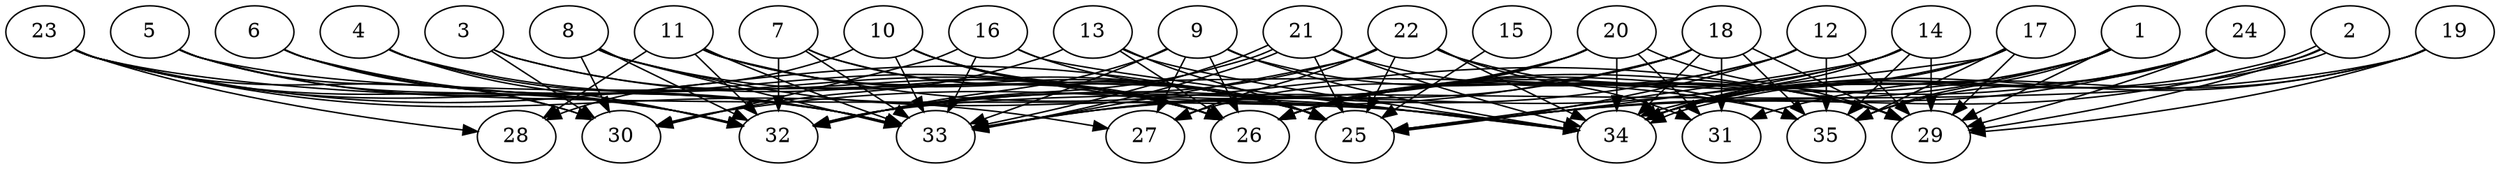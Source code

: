 // DAG automatically generated by daggen at Thu Oct  3 14:05:38 2019
// ./daggen --dot -n 35 --ccr 0.3 --fat 0.9 --regular 0.9 --density 0.7 --mindata 5242880 --maxdata 52428800 
digraph G {
  1 [size="128559787", alpha="0.00", expect_size="38567936"] 
  1 -> 25 [size ="38567936"]
  1 -> 26 [size ="38567936"]
  1 -> 29 [size ="38567936"]
  1 -> 34 [size ="38567936"]
  1 -> 35 [size ="38567936"]
  2 [size="157982720", alpha="0.13", expect_size="47394816"] 
  2 -> 25 [size ="47394816"]
  2 -> 29 [size ="47394816"]
  2 -> 34 [size ="47394816"]
  2 -> 34 [size ="47394816"]
  3 [size="121282560", alpha="0.15", expect_size="36384768"] 
  3 -> 25 [size ="36384768"]
  3 -> 26 [size ="36384768"]
  3 -> 30 [size ="36384768"]
  4 [size="79370240", alpha="0.09", expect_size="23811072"] 
  4 -> 26 [size ="23811072"]
  4 -> 32 [size ="23811072"]
  4 -> 33 [size ="23811072"]
  5 [size="85118293", alpha="0.02", expect_size="25535488"] 
  5 -> 30 [size ="25535488"]
  5 -> 32 [size ="25535488"]
  5 -> 33 [size ="25535488"]
  5 -> 35 [size ="25535488"]
  6 [size="69498880", alpha="0.09", expect_size="20849664"] 
  6 -> 26 [size ="20849664"]
  6 -> 32 [size ="20849664"]
  6 -> 33 [size ="20849664"]
  7 [size="62999893", alpha="0.10", expect_size="18899968"] 
  7 -> 25 [size ="18899968"]
  7 -> 26 [size ="18899968"]
  7 -> 32 [size ="18899968"]
  7 -> 33 [size ="18899968"]
  8 [size="118831787", alpha="0.02", expect_size="35649536"] 
  8 -> 25 [size ="35649536"]
  8 -> 30 [size ="35649536"]
  8 -> 32 [size ="35649536"]
  8 -> 33 [size ="35649536"]
  8 -> 34 [size ="35649536"]
  9 [size="145667413", alpha="0.02", expect_size="43700224"] 
  9 -> 26 [size ="43700224"]
  9 -> 27 [size ="43700224"]
  9 -> 32 [size ="43700224"]
  9 -> 33 [size ="43700224"]
  9 -> 34 [size ="43700224"]
  9 -> 35 [size ="43700224"]
  10 [size="55347200", alpha="0.16", expect_size="16604160"] 
  10 -> 25 [size ="16604160"]
  10 -> 26 [size ="16604160"]
  10 -> 28 [size ="16604160"]
  10 -> 33 [size ="16604160"]
  10 -> 34 [size ="16604160"]
  11 [size="92904107", alpha="0.05", expect_size="27871232"] 
  11 -> 25 [size ="27871232"]
  11 -> 26 [size ="27871232"]
  11 -> 28 [size ="27871232"]
  11 -> 29 [size ="27871232"]
  11 -> 32 [size ="27871232"]
  11 -> 33 [size ="27871232"]
  12 [size="95074987", alpha="0.16", expect_size="28522496"] 
  12 -> 25 [size ="28522496"]
  12 -> 26 [size ="28522496"]
  12 -> 29 [size ="28522496"]
  12 -> 32 [size ="28522496"]
  12 -> 35 [size ="28522496"]
  13 [size="36382720", alpha="0.03", expect_size="10914816"] 
  13 -> 25 [size ="10914816"]
  13 -> 26 [size ="10914816"]
  13 -> 30 [size ="10914816"]
  13 -> 34 [size ="10914816"]
  14 [size="154224640", alpha="0.06", expect_size="46267392"] 
  14 -> 25 [size ="46267392"]
  14 -> 26 [size ="46267392"]
  14 -> 29 [size ="46267392"]
  14 -> 33 [size ="46267392"]
  14 -> 34 [size ="46267392"]
  14 -> 35 [size ="46267392"]
  15 [size="65443840", alpha="0.12", expect_size="19633152"] 
  15 -> 25 [size ="19633152"]
  16 [size="83773440", alpha="0.07", expect_size="25132032"] 
  16 -> 25 [size ="25132032"]
  16 -> 30 [size ="25132032"]
  16 -> 33 [size ="25132032"]
  16 -> 34 [size ="25132032"]
  17 [size="154050560", alpha="0.09", expect_size="46215168"] 
  17 -> 25 [size ="46215168"]
  17 -> 26 [size ="46215168"]
  17 -> 29 [size ="46215168"]
  17 -> 34 [size ="46215168"]
  17 -> 35 [size ="46215168"]
  18 [size="73536853", alpha="0.05", expect_size="22061056"] 
  18 -> 26 [size ="22061056"]
  18 -> 27 [size ="22061056"]
  18 -> 29 [size ="22061056"]
  18 -> 30 [size ="22061056"]
  18 -> 31 [size ="22061056"]
  18 -> 33 [size ="22061056"]
  18 -> 34 [size ="22061056"]
  18 -> 35 [size ="22061056"]
  19 [size="88357547", alpha="0.07", expect_size="26507264"] 
  19 -> 29 [size ="26507264"]
  19 -> 31 [size ="26507264"]
  19 -> 32 [size ="26507264"]
  19 -> 34 [size ="26507264"]
  20 [size="106813440", alpha="0.13", expect_size="32044032"] 
  20 -> 26 [size ="32044032"]
  20 -> 29 [size ="32044032"]
  20 -> 31 [size ="32044032"]
  20 -> 32 [size ="32044032"]
  20 -> 33 [size ="32044032"]
  20 -> 34 [size ="32044032"]
  21 [size="78018560", alpha="0.14", expect_size="23405568"] 
  21 -> 25 [size ="23405568"]
  21 -> 29 [size ="23405568"]
  21 -> 32 [size ="23405568"]
  21 -> 33 [size ="23405568"]
  21 -> 33 [size ="23405568"]
  21 -> 34 [size ="23405568"]
  22 [size="114094080", alpha="0.12", expect_size="34228224"] 
  22 -> 25 [size ="34228224"]
  22 -> 27 [size ="34228224"]
  22 -> 29 [size ="34228224"]
  22 -> 31 [size ="34228224"]
  22 -> 32 [size ="34228224"]
  22 -> 33 [size ="34228224"]
  22 -> 34 [size ="34228224"]
  23 [size="86299307", alpha="0.04", expect_size="25889792"] 
  23 -> 25 [size ="25889792"]
  23 -> 27 [size ="25889792"]
  23 -> 28 [size ="25889792"]
  23 -> 30 [size ="25889792"]
  23 -> 32 [size ="25889792"]
  23 -> 33 [size ="25889792"]
  23 -> 34 [size ="25889792"]
  24 [size="106926080", alpha="0.03", expect_size="32077824"] 
  24 -> 25 [size ="32077824"]
  24 -> 26 [size ="32077824"]
  24 -> 29 [size ="32077824"]
  24 -> 34 [size ="32077824"]
  24 -> 35 [size ="32077824"]
  25 [size="153289387", alpha="0.11", expect_size="45986816"] 
  26 [size="91057493", alpha="0.06", expect_size="27317248"] 
  27 [size="145981440", alpha="0.06", expect_size="43794432"] 
  28 [size="59876693", alpha="0.20", expect_size="17963008"] 
  29 [size="97570133", alpha="0.09", expect_size="29271040"] 
  30 [size="149975040", alpha="0.04", expect_size="44992512"] 
  31 [size="95477760", alpha="0.08", expect_size="28643328"] 
  32 [size="45161813", alpha="0.02", expect_size="13548544"] 
  33 [size="139543893", alpha="0.18", expect_size="41863168"] 
  34 [size="167850667", alpha="0.12", expect_size="50355200"] 
  35 [size="34696533", alpha="0.12", expect_size="10408960"] 
}
